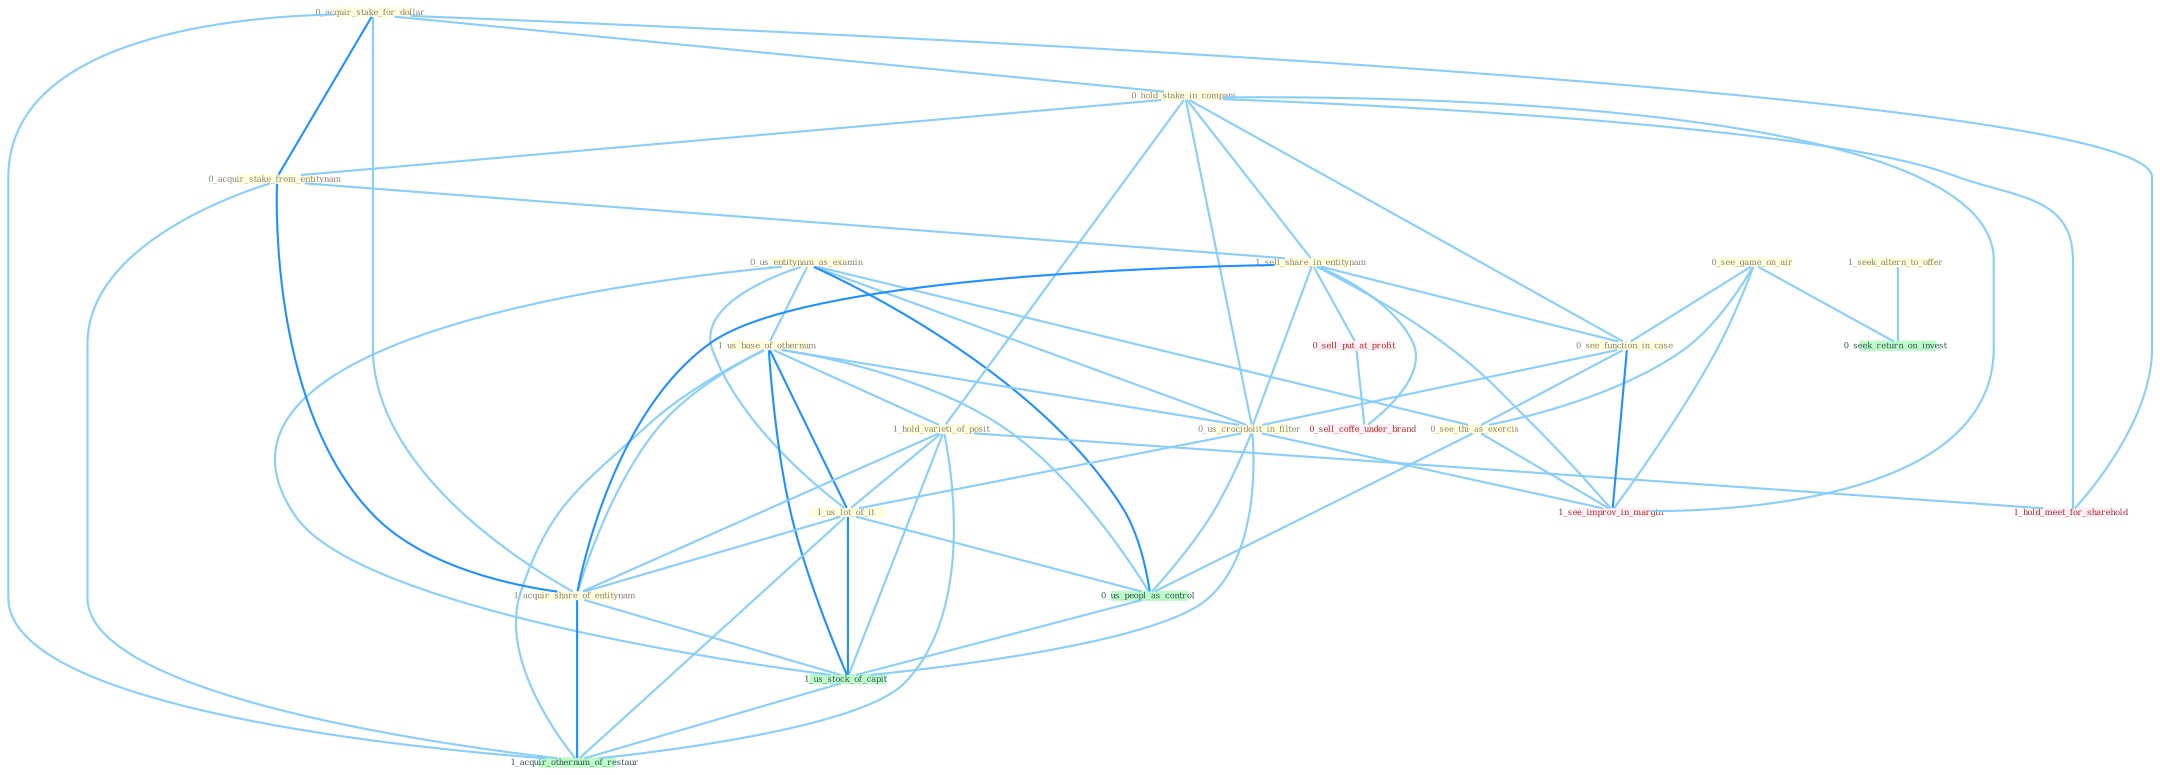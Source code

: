 Graph G{ 
    node
    [shape=polygon,style=filled,width=.5,height=.06,color="#BDFCC9",fixedsize=true,fontsize=4,
    fontcolor="#2f4f4f"];
    {node
    [color="#ffffe0", fontcolor="#8b7d6b"] "0_acquir_stake_for_dollar " "0_us_entitynam_as_examin " "1_us_base_of_othernum " "0_see_game_on_air " "0_hold_stake_in_compani " "1_hold_varieti_of_posit " "0_acquir_stake_from_entitynam " "1_sell_share_in_entitynam " "1_seek_altern_to_offer " "0_see_function_in_case " "0_us_crocidolit_in_filter " "1_us_lot_of_it " "1_acquir_share_of_entitynam " "0_see_thi_as_exercis "}
{node [color="#fff0f5", fontcolor="#b22222"] "0_sell_put_at_profit " "1_see_improv_in_margin " "0_sell_coffe_under_brand " "1_hold_meet_for_sharehold "}
edge [color="#B0E2FF"];

	"0_acquir_stake_for_dollar " -- "0_hold_stake_in_compani " [w="1", color="#87cefa" ];
	"0_acquir_stake_for_dollar " -- "0_acquir_stake_from_entitynam " [w="2", color="#1e90ff" , len=0.8];
	"0_acquir_stake_for_dollar " -- "1_acquir_share_of_entitynam " [w="1", color="#87cefa" ];
	"0_acquir_stake_for_dollar " -- "1_hold_meet_for_sharehold " [w="1", color="#87cefa" ];
	"0_acquir_stake_for_dollar " -- "1_acquir_othernum_of_restaur " [w="1", color="#87cefa" ];
	"0_us_entitynam_as_examin " -- "1_us_base_of_othernum " [w="1", color="#87cefa" ];
	"0_us_entitynam_as_examin " -- "0_us_crocidolit_in_filter " [w="1", color="#87cefa" ];
	"0_us_entitynam_as_examin " -- "1_us_lot_of_it " [w="1", color="#87cefa" ];
	"0_us_entitynam_as_examin " -- "0_see_thi_as_exercis " [w="1", color="#87cefa" ];
	"0_us_entitynam_as_examin " -- "0_us_peopl_as_control " [w="2", color="#1e90ff" , len=0.8];
	"0_us_entitynam_as_examin " -- "1_us_stock_of_capit " [w="1", color="#87cefa" ];
	"1_us_base_of_othernum " -- "1_hold_varieti_of_posit " [w="1", color="#87cefa" ];
	"1_us_base_of_othernum " -- "0_us_crocidolit_in_filter " [w="1", color="#87cefa" ];
	"1_us_base_of_othernum " -- "1_us_lot_of_it " [w="2", color="#1e90ff" , len=0.8];
	"1_us_base_of_othernum " -- "1_acquir_share_of_entitynam " [w="1", color="#87cefa" ];
	"1_us_base_of_othernum " -- "0_us_peopl_as_control " [w="1", color="#87cefa" ];
	"1_us_base_of_othernum " -- "1_us_stock_of_capit " [w="2", color="#1e90ff" , len=0.8];
	"1_us_base_of_othernum " -- "1_acquir_othernum_of_restaur " [w="1", color="#87cefa" ];
	"0_see_game_on_air " -- "0_see_function_in_case " [w="1", color="#87cefa" ];
	"0_see_game_on_air " -- "0_see_thi_as_exercis " [w="1", color="#87cefa" ];
	"0_see_game_on_air " -- "0_seek_return_on_invest " [w="1", color="#87cefa" ];
	"0_see_game_on_air " -- "1_see_improv_in_margin " [w="1", color="#87cefa" ];
	"0_hold_stake_in_compani " -- "1_hold_varieti_of_posit " [w="1", color="#87cefa" ];
	"0_hold_stake_in_compani " -- "0_acquir_stake_from_entitynam " [w="1", color="#87cefa" ];
	"0_hold_stake_in_compani " -- "1_sell_share_in_entitynam " [w="1", color="#87cefa" ];
	"0_hold_stake_in_compani " -- "0_see_function_in_case " [w="1", color="#87cefa" ];
	"0_hold_stake_in_compani " -- "0_us_crocidolit_in_filter " [w="1", color="#87cefa" ];
	"0_hold_stake_in_compani " -- "1_see_improv_in_margin " [w="1", color="#87cefa" ];
	"0_hold_stake_in_compani " -- "1_hold_meet_for_sharehold " [w="1", color="#87cefa" ];
	"1_hold_varieti_of_posit " -- "1_us_lot_of_it " [w="1", color="#87cefa" ];
	"1_hold_varieti_of_posit " -- "1_acquir_share_of_entitynam " [w="1", color="#87cefa" ];
	"1_hold_varieti_of_posit " -- "1_us_stock_of_capit " [w="1", color="#87cefa" ];
	"1_hold_varieti_of_posit " -- "1_hold_meet_for_sharehold " [w="1", color="#87cefa" ];
	"1_hold_varieti_of_posit " -- "1_acquir_othernum_of_restaur " [w="1", color="#87cefa" ];
	"0_acquir_stake_from_entitynam " -- "1_sell_share_in_entitynam " [w="1", color="#87cefa" ];
	"0_acquir_stake_from_entitynam " -- "1_acquir_share_of_entitynam " [w="2", color="#1e90ff" , len=0.8];
	"0_acquir_stake_from_entitynam " -- "1_acquir_othernum_of_restaur " [w="1", color="#87cefa" ];
	"1_sell_share_in_entitynam " -- "0_see_function_in_case " [w="1", color="#87cefa" ];
	"1_sell_share_in_entitynam " -- "0_us_crocidolit_in_filter " [w="1", color="#87cefa" ];
	"1_sell_share_in_entitynam " -- "1_acquir_share_of_entitynam " [w="2", color="#1e90ff" , len=0.8];
	"1_sell_share_in_entitynam " -- "0_sell_put_at_profit " [w="1", color="#87cefa" ];
	"1_sell_share_in_entitynam " -- "1_see_improv_in_margin " [w="1", color="#87cefa" ];
	"1_sell_share_in_entitynam " -- "0_sell_coffe_under_brand " [w="1", color="#87cefa" ];
	"1_seek_altern_to_offer " -- "0_seek_return_on_invest " [w="1", color="#87cefa" ];
	"0_see_function_in_case " -- "0_us_crocidolit_in_filter " [w="1", color="#87cefa" ];
	"0_see_function_in_case " -- "0_see_thi_as_exercis " [w="1", color="#87cefa" ];
	"0_see_function_in_case " -- "1_see_improv_in_margin " [w="2", color="#1e90ff" , len=0.8];
	"0_us_crocidolit_in_filter " -- "1_us_lot_of_it " [w="1", color="#87cefa" ];
	"0_us_crocidolit_in_filter " -- "0_us_peopl_as_control " [w="1", color="#87cefa" ];
	"0_us_crocidolit_in_filter " -- "1_us_stock_of_capit " [w="1", color="#87cefa" ];
	"0_us_crocidolit_in_filter " -- "1_see_improv_in_margin " [w="1", color="#87cefa" ];
	"1_us_lot_of_it " -- "1_acquir_share_of_entitynam " [w="1", color="#87cefa" ];
	"1_us_lot_of_it " -- "0_us_peopl_as_control " [w="1", color="#87cefa" ];
	"1_us_lot_of_it " -- "1_us_stock_of_capit " [w="2", color="#1e90ff" , len=0.8];
	"1_us_lot_of_it " -- "1_acquir_othernum_of_restaur " [w="1", color="#87cefa" ];
	"1_acquir_share_of_entitynam " -- "1_us_stock_of_capit " [w="1", color="#87cefa" ];
	"1_acquir_share_of_entitynam " -- "1_acquir_othernum_of_restaur " [w="2", color="#1e90ff" , len=0.8];
	"0_see_thi_as_exercis " -- "0_us_peopl_as_control " [w="1", color="#87cefa" ];
	"0_see_thi_as_exercis " -- "1_see_improv_in_margin " [w="1", color="#87cefa" ];
	"0_us_peopl_as_control " -- "1_us_stock_of_capit " [w="1", color="#87cefa" ];
	"0_sell_put_at_profit " -- "0_sell_coffe_under_brand " [w="1", color="#87cefa" ];
	"1_us_stock_of_capit " -- "1_acquir_othernum_of_restaur " [w="1", color="#87cefa" ];
}